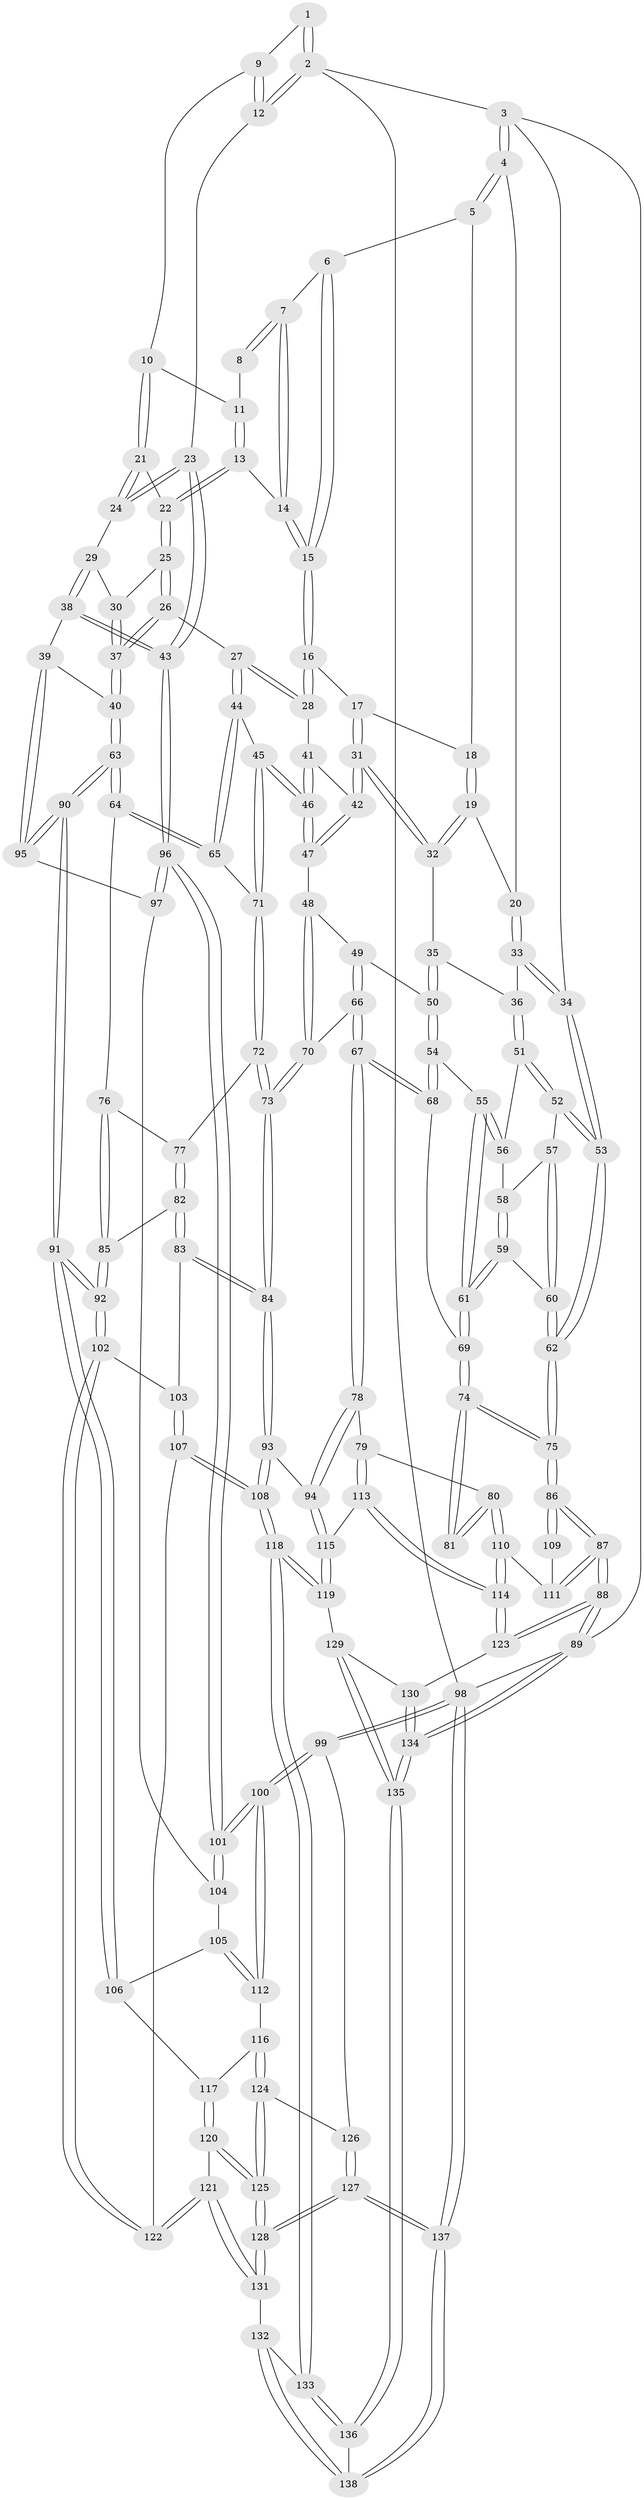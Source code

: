 // coarse degree distribution, {4: 0.42857142857142855, 5: 0.36904761904761907, 3: 0.16666666666666666, 6: 0.023809523809523808, 7: 0.011904761904761904}
// Generated by graph-tools (version 1.1) at 2025/42/03/06/25 10:42:35]
// undirected, 138 vertices, 342 edges
graph export_dot {
graph [start="1"]
  node [color=gray90,style=filled];
  1 [pos="+0.7851342862198403+0"];
  2 [pos="+1+0"];
  3 [pos="+0+0"];
  4 [pos="+0+0"];
  5 [pos="+0.27060088023665835+0"];
  6 [pos="+0.5629954102207906+0"];
  7 [pos="+0.5990491863537484+0"];
  8 [pos="+0.764392063472899+0"];
  9 [pos="+0.9051999055348433+0.007852814794430518"];
  10 [pos="+0.8866792794614003+0.1038680458538757"];
  11 [pos="+0.7961343750959662+0.020202759119724033"];
  12 [pos="+1+0.20488620199694307"];
  13 [pos="+0.7804876427109797+0.12149309669918024"];
  14 [pos="+0.7500829256284609+0.10207802101299192"];
  15 [pos="+0.5446235262354892+0.04891811017994122"];
  16 [pos="+0.5326104561915757+0.11046318193034604"];
  17 [pos="+0.36112156693367703+0.12320729427180017"];
  18 [pos="+0.27804363100075496+0.04174348296750223"];
  19 [pos="+0.2018948136835436+0.13419099668451462"];
  20 [pos="+0.0998730996189447+0.04836797407378503"];
  21 [pos="+0.8876046241949895+0.11630554702993644"];
  22 [pos="+0.7819365868868204+0.12589415697692494"];
  23 [pos="+1+0.2505131118286248"];
  24 [pos="+0.9518504746141974+0.1787622758345437"];
  25 [pos="+0.7735826675882862+0.1465577186518127"];
  26 [pos="+0.6211303557081983+0.21636245210900795"];
  27 [pos="+0.6039661457071274+0.2144380024791628"];
  28 [pos="+0.5378177328186063+0.1314933784192161"];
  29 [pos="+0.8352462912520768+0.22457050921807792"];
  30 [pos="+0.8181929703881483+0.2245959647206703"];
  31 [pos="+0.28317183621648057+0.2257487264510927"];
  32 [pos="+0.20433535102618947+0.17731287309527224"];
  33 [pos="+0.08406698938330291+0.20201186956411324"];
  34 [pos="+0+0.031518100698850485"];
  35 [pos="+0.11919271267166068+0.22766187043566416"];
  36 [pos="+0.1123035412547053+0.22822978963989443"];
  37 [pos="+0.7592903818384479+0.2963548271653168"];
  38 [pos="+0.9171801026910448+0.38977712904324946"];
  39 [pos="+0.8261689797410328+0.4132919474553419"];
  40 [pos="+0.7962747062927313+0.4032449523721075"];
  41 [pos="+0.43681665347131104+0.23978928936402524"];
  42 [pos="+0.28561091237856223+0.2316796941273921"];
  43 [pos="+1+0.3682049936322112"];
  44 [pos="+0.6007404726705757+0.23169191989800467"];
  45 [pos="+0.41570608061101527+0.3578006718212649"];
  46 [pos="+0.41372481631180463+0.35444225263595486"];
  47 [pos="+0.28408027701315175+0.3061653436336973"];
  48 [pos="+0.27384283347420857+0.31789994558900253"];
  49 [pos="+0.19960061645462843+0.33286661500676523"];
  50 [pos="+0.19286277002489707+0.33326626496469786"];
  51 [pos="+0.09534393615924697+0.2531830510556849"];
  52 [pos="+0+0.25128173684572175"];
  53 [pos="+0+0.18434621710004598"];
  54 [pos="+0.1720874211235011+0.3523045061457624"];
  55 [pos="+0.1551845824175399+0.3536252350600963"];
  56 [pos="+0.08037821973398306+0.2846936163513646"];
  57 [pos="+0.027356589153606985+0.29392531180538867"];
  58 [pos="+0.07689211185475979+0.2892721560813387"];
  59 [pos="+0.06672513846756628+0.3766260158282906"];
  60 [pos="+0+0.3645753808393805"];
  61 [pos="+0.07366641544323692+0.38562580463923984"];
  62 [pos="+0+0.3914011274303612"];
  63 [pos="+0.6706171186659758+0.45031366400355827"];
  64 [pos="+0.6108774353814318+0.4085187665411191"];
  65 [pos="+0.5879586816745451+0.36660397083458623"];
  66 [pos="+0.2285235701662645+0.4606434701902348"];
  67 [pos="+0.21318619985942872+0.4813151848519771"];
  68 [pos="+0.1719378098439304+0.4294106227714753"];
  69 [pos="+0.0782758206546216+0.4150105344910359"];
  70 [pos="+0.2764370479223329+0.4102182429904973"];
  71 [pos="+0.4263004137307854+0.38300684570237614"];
  72 [pos="+0.4191180826385542+0.4109107363360253"];
  73 [pos="+0.3892234249527146+0.4560205384562468"];
  74 [pos="+0.053871486262560206+0.48672094214300204"];
  75 [pos="+0+0.5149359313346699"];
  76 [pos="+0.5524549373494411+0.457285216038054"];
  77 [pos="+0.48679956761946275+0.45502107602622466"];
  78 [pos="+0.20817498969795656+0.5595694380763052"];
  79 [pos="+0.17381834119777376+0.56732642565426"];
  80 [pos="+0.14785504646650685+0.5643721424777662"];
  81 [pos="+0.1347797117782736+0.5599522581297213"];
  82 [pos="+0.49812769391854694+0.5231109313061545"];
  83 [pos="+0.409404774040552+0.5488117775684074"];
  84 [pos="+0.37989039958694526+0.5410501341672096"];
  85 [pos="+0.523111759404126+0.5249428680892871"];
  86 [pos="+0+0.6039187653675283"];
  87 [pos="+0+0.6808939741688752"];
  88 [pos="+0+1"];
  89 [pos="+0+1"];
  90 [pos="+0.6526092335720501+0.6122578944367902"];
  91 [pos="+0.6515449013005249+0.6160914723185674"];
  92 [pos="+0.6301452764669973+0.6396361328952043"];
  93 [pos="+0.31964394368738247+0.5880597922404698"];
  94 [pos="+0.2700023506217866+0.5913813765054096"];
  95 [pos="+0.8296891950933215+0.5101526144572435"];
  96 [pos="+1+0.5476975979476628"];
  97 [pos="+0.8433030533550101+0.5488358438445583"];
  98 [pos="+1+1"];
  99 [pos="+1+0.7091091979961943"];
  100 [pos="+1+0.6768248544014289"];
  101 [pos="+1+0.6007801275290829"];
  102 [pos="+0.6249145425034591+0.6514311934293334"];
  103 [pos="+0.4321808914730966+0.5702266078068382"];
  104 [pos="+0.8395339697757103+0.5856896144678032"];
  105 [pos="+0.8316498667069682+0.6116994643857302"];
  106 [pos="+0.8006206975192248+0.6281664020504355"];
  107 [pos="+0.49882388198219424+0.7302857171748632"];
  108 [pos="+0.4290573390693072+0.7607291031515774"];
  109 [pos="+0.05344952305975686+0.6008788137603486"];
  110 [pos="+0.05548049696151837+0.7002626539446066"];
  111 [pos="+0.03943147226329291+0.6940485563076342"];
  112 [pos="+0.9155019798397304+0.6726755758607106"];
  113 [pos="+0.1333866192308201+0.7212940083053327"];
  114 [pos="+0.10096034130920419+0.7452931975531651"];
  115 [pos="+0.24372977071194862+0.7327185734783969"];
  116 [pos="+0.8541468158908978+0.7276515199562468"];
  117 [pos="+0.8076170505984542+0.6989914719306761"];
  118 [pos="+0.3754937623870026+0.8485560450699733"];
  119 [pos="+0.28503436130930865+0.8493740097041448"];
  120 [pos="+0.7196267258491205+0.765144082841648"];
  121 [pos="+0.6218087580683533+0.7239508165026666"];
  122 [pos="+0.6117457288508724+0.7075346413345289"];
  123 [pos="+0.09286152993669662+0.8444555514463776"];
  124 [pos="+0.8528011655946891+0.7470832991830646"];
  125 [pos="+0.7797874548408266+0.8205056385290548"];
  126 [pos="+0.877005731099158+0.76569674399113"];
  127 [pos="+0.973684537783359+1"];
  128 [pos="+0.8156625045448768+0.9137333488358662"];
  129 [pos="+0.27533098793342253+0.8556184169524722"];
  130 [pos="+0.17323710475420645+0.867279362324659"];
  131 [pos="+0.6065026657124986+0.9050332035639149"];
  132 [pos="+0.5969990121678501+0.9183765707898313"];
  133 [pos="+0.4174271861749504+0.9078576809496017"];
  134 [pos="+0.10920218748712063+1"];
  135 [pos="+0.21900330397210374+1"];
  136 [pos="+0.41276495884627157+1"];
  137 [pos="+1+1"];
  138 [pos="+0.6399975126158666+1"];
  1 -- 2;
  1 -- 2;
  1 -- 9;
  2 -- 3;
  2 -- 12;
  2 -- 12;
  2 -- 98;
  3 -- 4;
  3 -- 4;
  3 -- 34;
  3 -- 89;
  4 -- 5;
  4 -- 5;
  4 -- 20;
  5 -- 6;
  5 -- 18;
  6 -- 7;
  6 -- 15;
  6 -- 15;
  7 -- 8;
  7 -- 8;
  7 -- 14;
  7 -- 14;
  8 -- 11;
  9 -- 10;
  9 -- 12;
  9 -- 12;
  10 -- 11;
  10 -- 21;
  10 -- 21;
  11 -- 13;
  11 -- 13;
  12 -- 23;
  13 -- 14;
  13 -- 22;
  13 -- 22;
  14 -- 15;
  14 -- 15;
  15 -- 16;
  15 -- 16;
  16 -- 17;
  16 -- 28;
  16 -- 28;
  17 -- 18;
  17 -- 31;
  17 -- 31;
  18 -- 19;
  18 -- 19;
  19 -- 20;
  19 -- 32;
  19 -- 32;
  20 -- 33;
  20 -- 33;
  21 -- 22;
  21 -- 24;
  21 -- 24;
  22 -- 25;
  22 -- 25;
  23 -- 24;
  23 -- 24;
  23 -- 43;
  23 -- 43;
  24 -- 29;
  25 -- 26;
  25 -- 26;
  25 -- 30;
  26 -- 27;
  26 -- 37;
  26 -- 37;
  27 -- 28;
  27 -- 28;
  27 -- 44;
  27 -- 44;
  28 -- 41;
  29 -- 30;
  29 -- 38;
  29 -- 38;
  30 -- 37;
  30 -- 37;
  31 -- 32;
  31 -- 32;
  31 -- 42;
  31 -- 42;
  32 -- 35;
  33 -- 34;
  33 -- 34;
  33 -- 36;
  34 -- 53;
  34 -- 53;
  35 -- 36;
  35 -- 50;
  35 -- 50;
  36 -- 51;
  36 -- 51;
  37 -- 40;
  37 -- 40;
  38 -- 39;
  38 -- 43;
  38 -- 43;
  39 -- 40;
  39 -- 95;
  39 -- 95;
  40 -- 63;
  40 -- 63;
  41 -- 42;
  41 -- 46;
  41 -- 46;
  42 -- 47;
  42 -- 47;
  43 -- 96;
  43 -- 96;
  44 -- 45;
  44 -- 65;
  44 -- 65;
  45 -- 46;
  45 -- 46;
  45 -- 71;
  45 -- 71;
  46 -- 47;
  46 -- 47;
  47 -- 48;
  48 -- 49;
  48 -- 70;
  48 -- 70;
  49 -- 50;
  49 -- 66;
  49 -- 66;
  50 -- 54;
  50 -- 54;
  51 -- 52;
  51 -- 52;
  51 -- 56;
  52 -- 53;
  52 -- 53;
  52 -- 57;
  53 -- 62;
  53 -- 62;
  54 -- 55;
  54 -- 68;
  54 -- 68;
  55 -- 56;
  55 -- 56;
  55 -- 61;
  55 -- 61;
  56 -- 58;
  57 -- 58;
  57 -- 60;
  57 -- 60;
  58 -- 59;
  58 -- 59;
  59 -- 60;
  59 -- 61;
  59 -- 61;
  60 -- 62;
  60 -- 62;
  61 -- 69;
  61 -- 69;
  62 -- 75;
  62 -- 75;
  63 -- 64;
  63 -- 64;
  63 -- 90;
  63 -- 90;
  64 -- 65;
  64 -- 65;
  64 -- 76;
  65 -- 71;
  66 -- 67;
  66 -- 67;
  66 -- 70;
  67 -- 68;
  67 -- 68;
  67 -- 78;
  67 -- 78;
  68 -- 69;
  69 -- 74;
  69 -- 74;
  70 -- 73;
  70 -- 73;
  71 -- 72;
  71 -- 72;
  72 -- 73;
  72 -- 73;
  72 -- 77;
  73 -- 84;
  73 -- 84;
  74 -- 75;
  74 -- 75;
  74 -- 81;
  74 -- 81;
  75 -- 86;
  75 -- 86;
  76 -- 77;
  76 -- 85;
  76 -- 85;
  77 -- 82;
  77 -- 82;
  78 -- 79;
  78 -- 94;
  78 -- 94;
  79 -- 80;
  79 -- 113;
  79 -- 113;
  80 -- 81;
  80 -- 81;
  80 -- 110;
  80 -- 110;
  82 -- 83;
  82 -- 83;
  82 -- 85;
  83 -- 84;
  83 -- 84;
  83 -- 103;
  84 -- 93;
  84 -- 93;
  85 -- 92;
  85 -- 92;
  86 -- 87;
  86 -- 87;
  86 -- 109;
  86 -- 109;
  87 -- 88;
  87 -- 88;
  87 -- 111;
  87 -- 111;
  88 -- 89;
  88 -- 89;
  88 -- 123;
  88 -- 123;
  89 -- 134;
  89 -- 134;
  89 -- 98;
  90 -- 91;
  90 -- 91;
  90 -- 95;
  90 -- 95;
  91 -- 92;
  91 -- 92;
  91 -- 106;
  91 -- 106;
  92 -- 102;
  92 -- 102;
  93 -- 94;
  93 -- 108;
  93 -- 108;
  94 -- 115;
  94 -- 115;
  95 -- 97;
  96 -- 97;
  96 -- 97;
  96 -- 101;
  96 -- 101;
  97 -- 104;
  98 -- 99;
  98 -- 99;
  98 -- 137;
  98 -- 137;
  99 -- 100;
  99 -- 100;
  99 -- 126;
  100 -- 101;
  100 -- 101;
  100 -- 112;
  100 -- 112;
  101 -- 104;
  101 -- 104;
  102 -- 103;
  102 -- 122;
  102 -- 122;
  103 -- 107;
  103 -- 107;
  104 -- 105;
  105 -- 106;
  105 -- 112;
  105 -- 112;
  106 -- 117;
  107 -- 108;
  107 -- 108;
  107 -- 122;
  108 -- 118;
  108 -- 118;
  109 -- 111;
  110 -- 111;
  110 -- 114;
  110 -- 114;
  112 -- 116;
  113 -- 114;
  113 -- 114;
  113 -- 115;
  114 -- 123;
  114 -- 123;
  115 -- 119;
  115 -- 119;
  116 -- 117;
  116 -- 124;
  116 -- 124;
  117 -- 120;
  117 -- 120;
  118 -- 119;
  118 -- 119;
  118 -- 133;
  118 -- 133;
  119 -- 129;
  120 -- 121;
  120 -- 125;
  120 -- 125;
  121 -- 122;
  121 -- 122;
  121 -- 131;
  121 -- 131;
  123 -- 130;
  124 -- 125;
  124 -- 125;
  124 -- 126;
  125 -- 128;
  125 -- 128;
  126 -- 127;
  126 -- 127;
  127 -- 128;
  127 -- 128;
  127 -- 137;
  127 -- 137;
  128 -- 131;
  128 -- 131;
  129 -- 130;
  129 -- 135;
  129 -- 135;
  130 -- 134;
  130 -- 134;
  131 -- 132;
  132 -- 133;
  132 -- 138;
  132 -- 138;
  133 -- 136;
  133 -- 136;
  134 -- 135;
  134 -- 135;
  135 -- 136;
  135 -- 136;
  136 -- 138;
  137 -- 138;
  137 -- 138;
}
